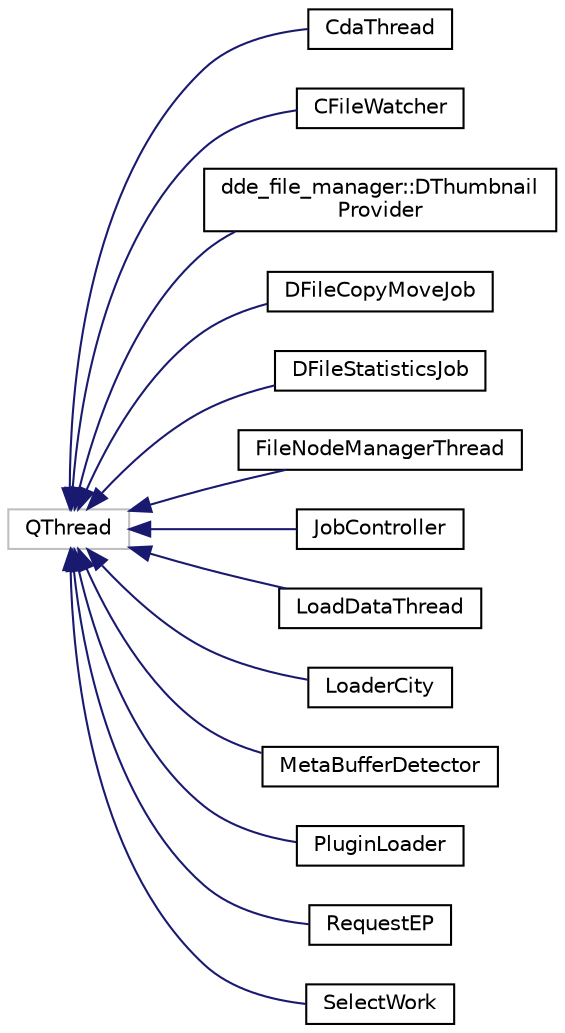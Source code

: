 digraph "类继承关系图"
{
  edge [fontname="Helvetica",fontsize="10",labelfontname="Helvetica",labelfontsize="10"];
  node [fontname="Helvetica",fontsize="10",shape=record];
  rankdir="LR";
  Node914 [label="QThread",height=0.2,width=0.4,color="grey75", fillcolor="white", style="filled"];
  Node914 -> Node0 [dir="back",color="midnightblue",fontsize="10",style="solid",fontname="Helvetica"];
  Node0 [label="CdaThread",height=0.2,width=0.4,color="black", fillcolor="white", style="filled",URL="$class_cda_thread.html"];
  Node914 -> Node916 [dir="back",color="midnightblue",fontsize="10",style="solid",fontname="Helvetica"];
  Node916 [label="CFileWatcher",height=0.2,width=0.4,color="black", fillcolor="white", style="filled",URL="$class_c_file_watcher.html"];
  Node914 -> Node917 [dir="back",color="midnightblue",fontsize="10",style="solid",fontname="Helvetica"];
  Node917 [label="dde_file_manager::DThumbnail\lProvider",height=0.2,width=0.4,color="black", fillcolor="white", style="filled",URL="$classdde__file__manager_1_1_d_thumbnail_provider.html"];
  Node914 -> Node918 [dir="back",color="midnightblue",fontsize="10",style="solid",fontname="Helvetica"];
  Node918 [label="DFileCopyMoveJob",height=0.2,width=0.4,color="black", fillcolor="white", style="filled",URL="$class_d_file_copy_move_job.html"];
  Node914 -> Node919 [dir="back",color="midnightblue",fontsize="10",style="solid",fontname="Helvetica"];
  Node919 [label="DFileStatisticsJob",height=0.2,width=0.4,color="black", fillcolor="white", style="filled",URL="$class_d_file_statistics_job.html"];
  Node914 -> Node920 [dir="back",color="midnightblue",fontsize="10",style="solid",fontname="Helvetica"];
  Node920 [label="FileNodeManagerThread",height=0.2,width=0.4,color="black", fillcolor="white", style="filled",URL="$class_file_node_manager_thread.html"];
  Node914 -> Node921 [dir="back",color="midnightblue",fontsize="10",style="solid",fontname="Helvetica"];
  Node921 [label="JobController",height=0.2,width=0.4,color="black", fillcolor="white", style="filled",URL="$class_job_controller.html"];
  Node914 -> Node922 [dir="back",color="midnightblue",fontsize="10",style="solid",fontname="Helvetica"];
  Node922 [label="LoadDataThread",height=0.2,width=0.4,color="black", fillcolor="white", style="filled",URL="$class_load_data_thread.html"];
  Node914 -> Node923 [dir="back",color="midnightblue",fontsize="10",style="solid",fontname="Helvetica"];
  Node923 [label="LoaderCity",height=0.2,width=0.4,color="black", fillcolor="white", style="filled",URL="$class_loader_city.html"];
  Node914 -> Node924 [dir="back",color="midnightblue",fontsize="10",style="solid",fontname="Helvetica"];
  Node924 [label="MetaBufferDetector",height=0.2,width=0.4,color="black", fillcolor="white", style="filled",URL="$class_meta_buffer_detector.html"];
  Node914 -> Node925 [dir="back",color="midnightblue",fontsize="10",style="solid",fontname="Helvetica"];
  Node925 [label="PluginLoader",height=0.2,width=0.4,color="black", fillcolor="white", style="filled",URL="$class_plugin_loader.html"];
  Node914 -> Node926 [dir="back",color="midnightblue",fontsize="10",style="solid",fontname="Helvetica"];
  Node926 [label="RequestEP",height=0.2,width=0.4,color="black", fillcolor="white", style="filled",URL="$class_request_e_p.html"];
  Node914 -> Node927 [dir="back",color="midnightblue",fontsize="10",style="solid",fontname="Helvetica"];
  Node927 [label="SelectWork",height=0.2,width=0.4,color="black", fillcolor="white", style="filled",URL="$class_select_work.html"];
}
